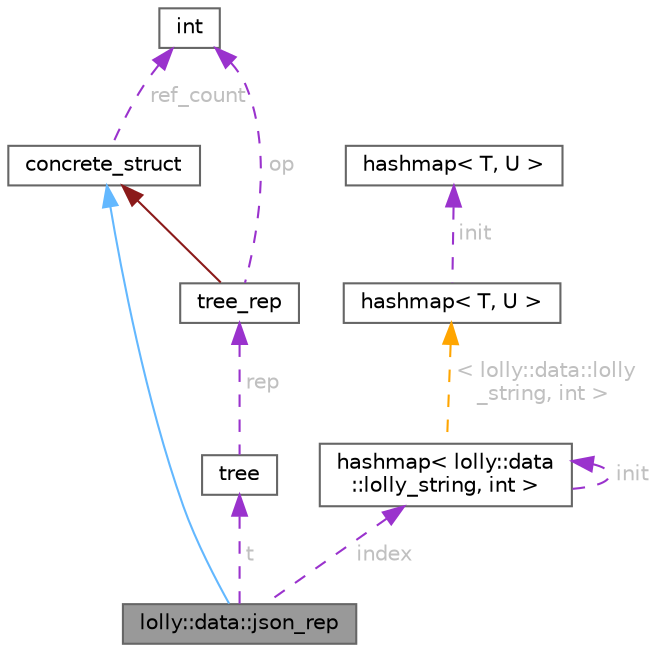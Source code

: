 digraph "lolly::data::json_rep"
{
 // LATEX_PDF_SIZE
  bgcolor="transparent";
  edge [fontname=Helvetica,fontsize=10,labelfontname=Helvetica,labelfontsize=10];
  node [fontname=Helvetica,fontsize=10,shape=box,height=0.2,width=0.4];
  Node1 [id="Node000001",label="lolly::data::json_rep",height=0.2,width=0.4,color="gray40", fillcolor="grey60", style="filled", fontcolor="black",tooltip=" "];
  Node2 -> Node1 [id="edge1_Node000001_Node000002",dir="back",color="steelblue1",style="solid",tooltip=" "];
  Node2 [id="Node000002",label="concrete_struct",height=0.2,width=0.4,color="gray40", fillcolor="white", style="filled",URL="$structconcrete__struct.html",tooltip="Structure representing a concrete object with a reference count."];
  Node3 -> Node2 [id="edge2_Node000002_Node000003",dir="back",color="darkorchid3",style="dashed",tooltip=" ",label=" ref_count",fontcolor="grey" ];
  Node3 [id="Node000003",label="int",height=0.2,width=0.4,color="gray40", fillcolor="white", style="filled",tooltip=" "];
  Node4 -> Node1 [id="edge3_Node000001_Node000004",dir="back",color="darkorchid3",style="dashed",tooltip=" ",label=" t",fontcolor="grey" ];
  Node4 [id="Node000004",label="tree",height=0.2,width=0.4,color="gray40", fillcolor="white", style="filled",URL="$classtree.html",tooltip=" "];
  Node5 -> Node4 [id="edge4_Node000004_Node000005",dir="back",color="darkorchid3",style="dashed",tooltip=" ",label=" rep",fontcolor="grey" ];
  Node5 [id="Node000005",label="tree_rep",height=0.2,width=0.4,color="gray40", fillcolor="white", style="filled",URL="$classtree__rep.html",tooltip=" "];
  Node2 -> Node5 [id="edge5_Node000005_Node000002",dir="back",color="firebrick4",style="solid",tooltip=" "];
  Node3 -> Node5 [id="edge6_Node000005_Node000003",dir="back",color="darkorchid3",style="dashed",tooltip=" ",label=" op",fontcolor="grey" ];
  Node6 -> Node1 [id="edge7_Node000001_Node000006",dir="back",color="darkorchid3",style="dashed",tooltip=" ",label=" index",fontcolor="grey" ];
  Node6 [id="Node000006",label="hashmap\< lolly::data\l::lolly_string, int \>",height=0.2,width=0.4,color="gray40", fillcolor="white", style="filled",URL="$classhashmap.html",tooltip=" "];
  Node6 -> Node6 [id="edge8_Node000006_Node000006",dir="back",color="darkorchid3",style="dashed",tooltip=" ",label=" init",fontcolor="grey" ];
  Node7 -> Node6 [id="edge9_Node000006_Node000007",dir="back",color="orange",style="dashed",tooltip=" ",label=" \< lolly::data::lolly\l_string, int \>",fontcolor="grey" ];
  Node7 [id="Node000007",label="hashmap\< T, U \>",height=0.2,width=0.4,color="gray40", fillcolor="white", style="filled",URL="$classhashmap.html",tooltip="A simple hashmap class implementation."];
  Node8 -> Node7 [id="edge10_Node000007_Node000008",dir="back",color="darkorchid3",style="dashed",tooltip=" ",label=" init",fontcolor="grey" ];
  Node8 [id="Node000008",label="hashmap\< T, U \>",height=0.2,width=0.4,color="gray40", fillcolor="white", style="filled",tooltip=" "];
}
